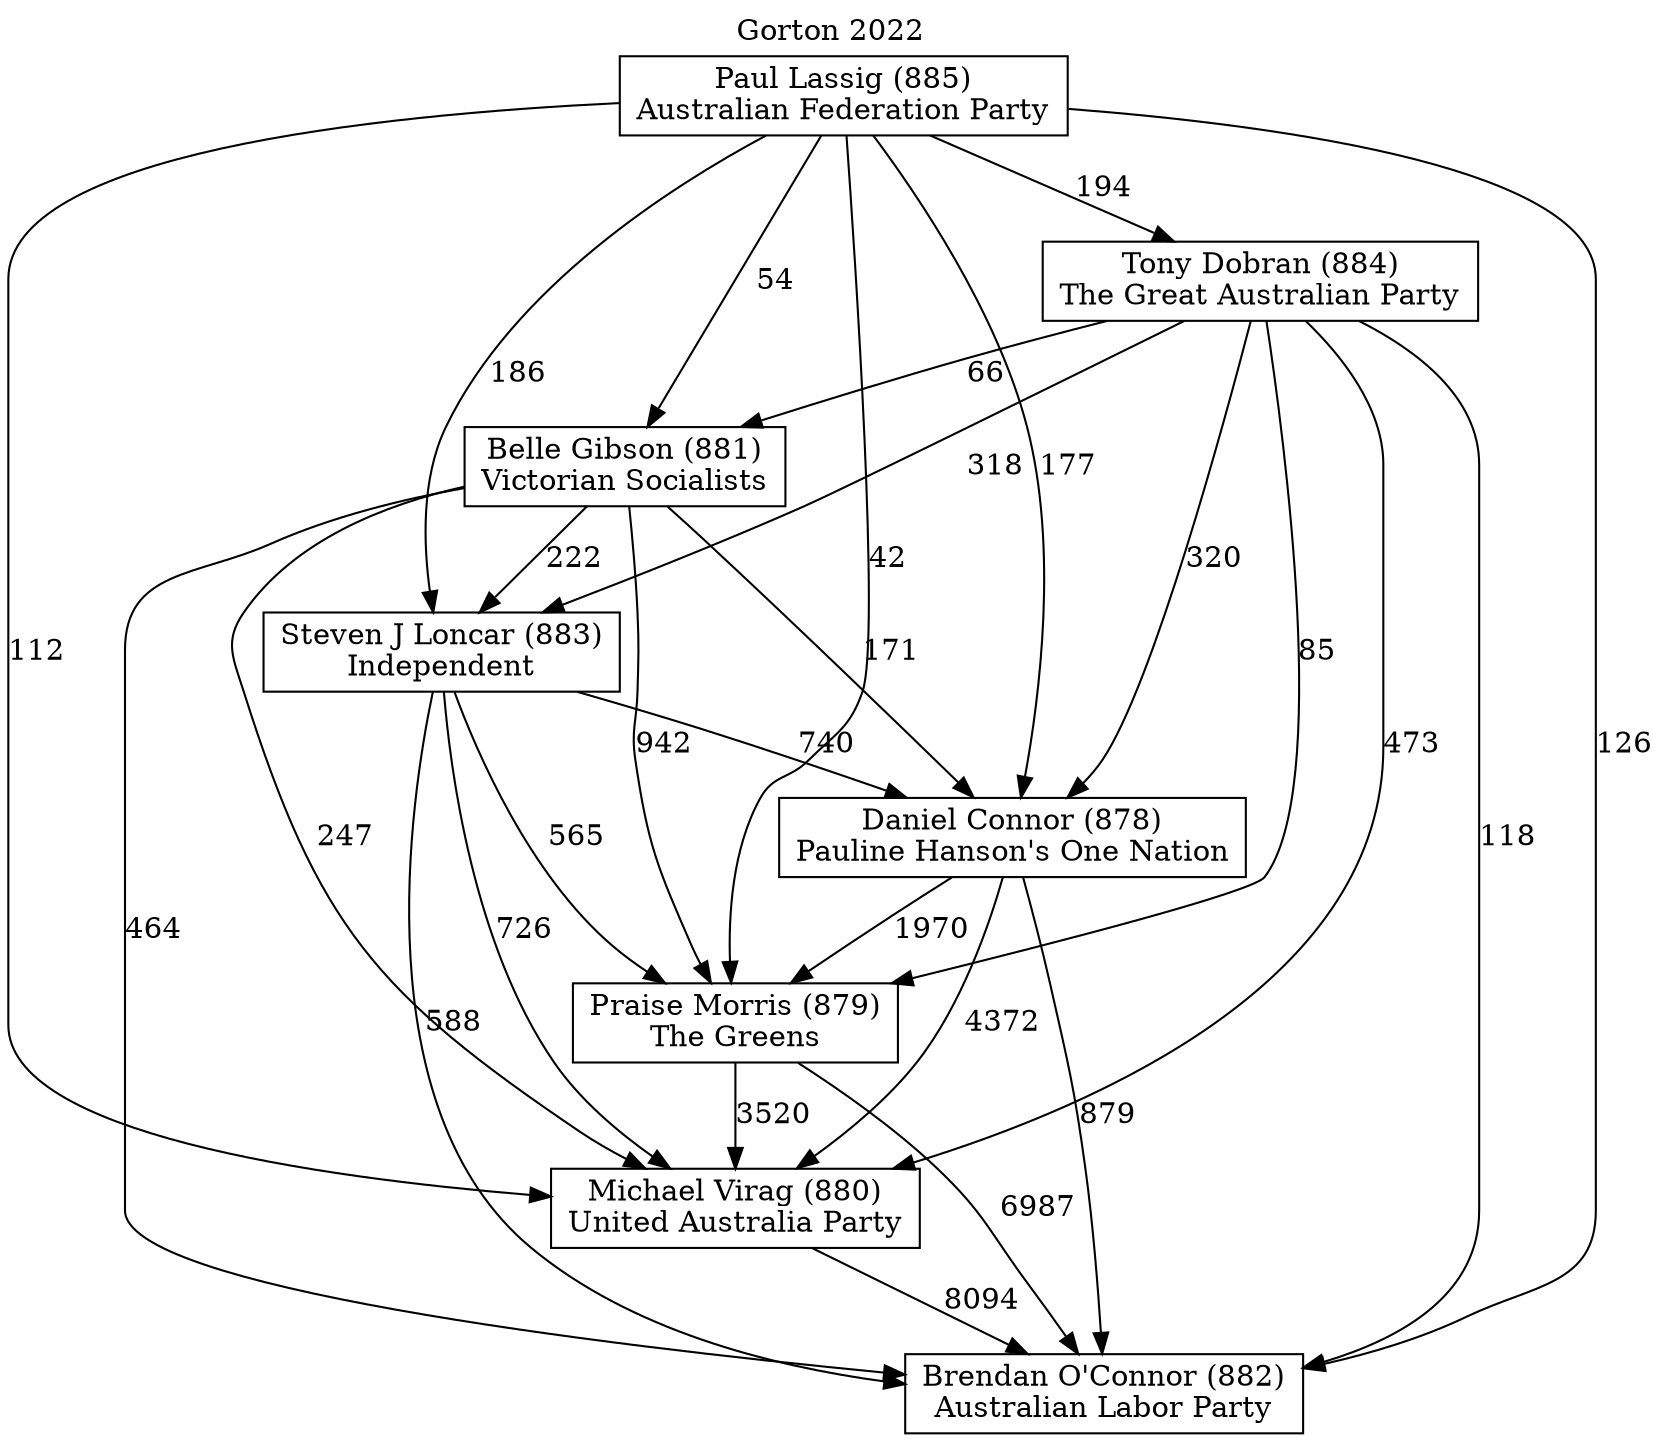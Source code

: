 // House preference flow
digraph "Brendan O'Connor (882)_Gorton_2022" {
	graph [label="Gorton 2022" labelloc=t mclimit=10]
	node [shape=box]
	"Belle Gibson (881)" [label="Belle Gibson (881)
Victorian Socialists"]
	"Brendan O'Connor (882)" [label="Brendan O'Connor (882)
Australian Labor Party"]
	"Daniel Connor (878)" [label="Daniel Connor (878)
Pauline Hanson's One Nation"]
	"Michael Virag (880)" [label="Michael Virag (880)
United Australia Party"]
	"Paul Lassig (885)" [label="Paul Lassig (885)
Australian Federation Party"]
	"Praise Morris (879)" [label="Praise Morris (879)
The Greens"]
	"Steven J Loncar (883)" [label="Steven J Loncar (883)
Independent"]
	"Tony Dobran (884)" [label="Tony Dobran (884)
The Great Australian Party"]
	"Belle Gibson (881)" -> "Brendan O'Connor (882)" [label=464]
	"Belle Gibson (881)" -> "Daniel Connor (878)" [label=171]
	"Belle Gibson (881)" -> "Michael Virag (880)" [label=247]
	"Belle Gibson (881)" -> "Praise Morris (879)" [label=942]
	"Belle Gibson (881)" -> "Steven J Loncar (883)" [label=222]
	"Daniel Connor (878)" -> "Brendan O'Connor (882)" [label=879]
	"Daniel Connor (878)" -> "Michael Virag (880)" [label=4372]
	"Daniel Connor (878)" -> "Praise Morris (879)" [label=1970]
	"Michael Virag (880)" -> "Brendan O'Connor (882)" [label=8094]
	"Paul Lassig (885)" -> "Belle Gibson (881)" [label=54]
	"Paul Lassig (885)" -> "Brendan O'Connor (882)" [label=126]
	"Paul Lassig (885)" -> "Daniel Connor (878)" [label=177]
	"Paul Lassig (885)" -> "Michael Virag (880)" [label=112]
	"Paul Lassig (885)" -> "Praise Morris (879)" [label=42]
	"Paul Lassig (885)" -> "Steven J Loncar (883)" [label=186]
	"Paul Lassig (885)" -> "Tony Dobran (884)" [label=194]
	"Praise Morris (879)" -> "Brendan O'Connor (882)" [label=6987]
	"Praise Morris (879)" -> "Michael Virag (880)" [label=3520]
	"Steven J Loncar (883)" -> "Brendan O'Connor (882)" [label=588]
	"Steven J Loncar (883)" -> "Daniel Connor (878)" [label=740]
	"Steven J Loncar (883)" -> "Michael Virag (880)" [label=726]
	"Steven J Loncar (883)" -> "Praise Morris (879)" [label=565]
	"Tony Dobran (884)" -> "Belle Gibson (881)" [label=66]
	"Tony Dobran (884)" -> "Brendan O'Connor (882)" [label=118]
	"Tony Dobran (884)" -> "Daniel Connor (878)" [label=320]
	"Tony Dobran (884)" -> "Michael Virag (880)" [label=473]
	"Tony Dobran (884)" -> "Praise Morris (879)" [label=85]
	"Tony Dobran (884)" -> "Steven J Loncar (883)" [label=318]
}
